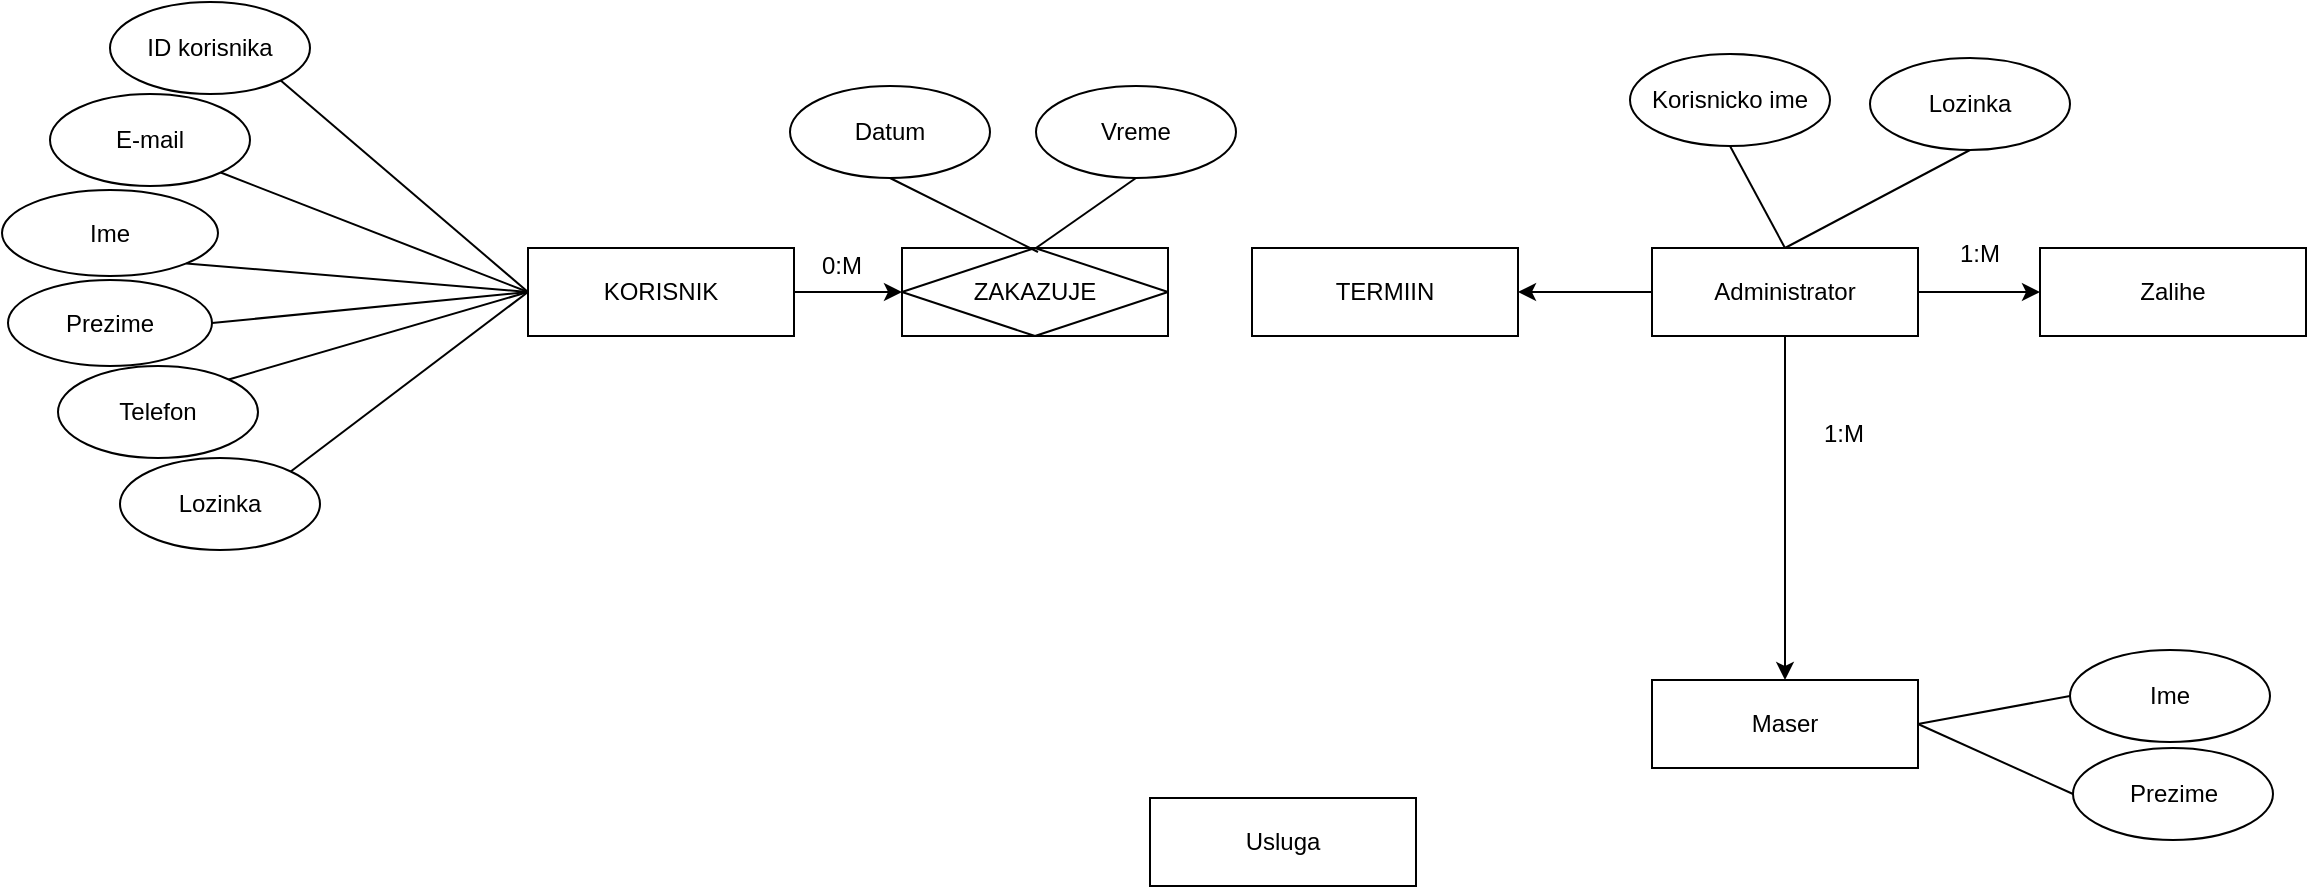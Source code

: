 <mxfile version="22.1.5" type="device" pages="2">
  <diagram id="qcrZ8VK00H8OsS9XnC9L" name="Page-1">
    <mxGraphModel dx="2286" dy="1614" grid="0" gridSize="10" guides="1" tooltips="1" connect="1" arrows="1" fold="1" page="0" pageScale="1" pageWidth="1100" pageHeight="850" math="0" shadow="0">
      <root>
        <mxCell id="0" />
        <mxCell id="1" parent="0" />
        <mxCell id="c1X1VWXFr21yVhgGiJUy-2" value="Ime" style="ellipse;whiteSpace=wrap;html=1;" parent="1" vertex="1">
          <mxGeometry x="-440" y="285" width="108" height="43" as="geometry" />
        </mxCell>
        <mxCell id="c1X1VWXFr21yVhgGiJUy-3" value="Prezime" style="ellipse;whiteSpace=wrap;html=1;" parent="1" vertex="1">
          <mxGeometry x="-437" y="330" width="102" height="43" as="geometry" />
        </mxCell>
        <mxCell id="c1X1VWXFr21yVhgGiJUy-4" value="Telefon" style="ellipse;whiteSpace=wrap;html=1;" parent="1" vertex="1">
          <mxGeometry x="-412" y="373" width="100" height="46" as="geometry" />
        </mxCell>
        <mxCell id="4VKB-QzmZBHexOsbxEIB-14" value="" style="edgeStyle=orthogonalEdgeStyle;rounded=0;orthogonalLoop=1;jettySize=auto;html=1;" edge="1" parent="1" source="4VKB-QzmZBHexOsbxEIB-1" target="4VKB-QzmZBHexOsbxEIB-12">
          <mxGeometry relative="1" as="geometry" />
        </mxCell>
        <mxCell id="4VKB-QzmZBHexOsbxEIB-1" value="KORISNIK" style="rounded=0;whiteSpace=wrap;html=1;" vertex="1" parent="1">
          <mxGeometry x="-177" y="314" width="133" height="44" as="geometry" />
        </mxCell>
        <mxCell id="4VKB-QzmZBHexOsbxEIB-2" value="E-mail" style="ellipse;whiteSpace=wrap;html=1;" vertex="1" parent="1">
          <mxGeometry x="-416" y="237" width="100" height="46" as="geometry" />
        </mxCell>
        <mxCell id="4VKB-QzmZBHexOsbxEIB-3" value="Lozinka" style="ellipse;whiteSpace=wrap;html=1;" vertex="1" parent="1">
          <mxGeometry x="-381" y="419" width="100" height="46" as="geometry" />
        </mxCell>
        <mxCell id="4VKB-QzmZBHexOsbxEIB-7" value="" style="endArrow=none;html=1;rounded=0;exitX=1;exitY=1;exitDx=0;exitDy=0;entryX=0;entryY=0.5;entryDx=0;entryDy=0;" edge="1" parent="1" source="c1X1VWXFr21yVhgGiJUy-2" target="4VKB-QzmZBHexOsbxEIB-1">
          <mxGeometry width="50" height="50" relative="1" as="geometry">
            <mxPoint x="-118" y="507" as="sourcePoint" />
            <mxPoint x="-68" y="457" as="targetPoint" />
          </mxGeometry>
        </mxCell>
        <mxCell id="4VKB-QzmZBHexOsbxEIB-8" value="" style="endArrow=none;html=1;rounded=0;exitX=1;exitY=0.5;exitDx=0;exitDy=0;entryX=0;entryY=0.5;entryDx=0;entryDy=0;" edge="1" parent="1" source="c1X1VWXFr21yVhgGiJUy-3" target="4VKB-QzmZBHexOsbxEIB-1">
          <mxGeometry width="50" height="50" relative="1" as="geometry">
            <mxPoint x="-118" y="507" as="sourcePoint" />
            <mxPoint x="-68" y="457" as="targetPoint" />
          </mxGeometry>
        </mxCell>
        <mxCell id="4VKB-QzmZBHexOsbxEIB-9" value="" style="endArrow=none;html=1;rounded=0;exitX=1;exitY=0;exitDx=0;exitDy=0;entryX=0;entryY=0.5;entryDx=0;entryDy=0;" edge="1" parent="1" source="c1X1VWXFr21yVhgGiJUy-4" target="4VKB-QzmZBHexOsbxEIB-1">
          <mxGeometry width="50" height="50" relative="1" as="geometry">
            <mxPoint x="-118" y="507" as="sourcePoint" />
            <mxPoint x="-68" y="457" as="targetPoint" />
          </mxGeometry>
        </mxCell>
        <mxCell id="4VKB-QzmZBHexOsbxEIB-10" value="" style="endArrow=none;html=1;rounded=0;exitX=1;exitY=0;exitDx=0;exitDy=0;entryX=0;entryY=0.5;entryDx=0;entryDy=0;" edge="1" parent="1" source="4VKB-QzmZBHexOsbxEIB-3" target="4VKB-QzmZBHexOsbxEIB-1">
          <mxGeometry width="50" height="50" relative="1" as="geometry">
            <mxPoint x="-234" y="381" as="sourcePoint" />
            <mxPoint x="-175" y="352" as="targetPoint" />
          </mxGeometry>
        </mxCell>
        <mxCell id="4VKB-QzmZBHexOsbxEIB-11" value="" style="endArrow=none;html=1;rounded=0;entryX=1;entryY=1;entryDx=0;entryDy=0;exitX=0;exitY=0.5;exitDx=0;exitDy=0;" edge="1" parent="1" source="4VKB-QzmZBHexOsbxEIB-1" target="4VKB-QzmZBHexOsbxEIB-2">
          <mxGeometry width="50" height="50" relative="1" as="geometry">
            <mxPoint x="-118" y="507" as="sourcePoint" />
            <mxPoint x="-68" y="457" as="targetPoint" />
          </mxGeometry>
        </mxCell>
        <mxCell id="4VKB-QzmZBHexOsbxEIB-12" value="ZAKAZUJE" style="rounded=0;whiteSpace=wrap;html=1;" vertex="1" parent="1">
          <mxGeometry x="10" y="314" width="133" height="44" as="geometry" />
        </mxCell>
        <mxCell id="4VKB-QzmZBHexOsbxEIB-15" value="0:M" style="text;html=1;strokeColor=none;fillColor=none;align=center;verticalAlign=middle;whiteSpace=wrap;rounded=0;" vertex="1" parent="1">
          <mxGeometry x="-50" y="308" width="60" height="30" as="geometry" />
        </mxCell>
        <mxCell id="4VKB-QzmZBHexOsbxEIB-17" value="" style="endArrow=none;html=1;rounded=0;entryX=0.5;entryY=0;entryDx=0;entryDy=0;exitX=0;exitY=0.5;exitDx=0;exitDy=0;" edge="1" parent="1" source="4VKB-QzmZBHexOsbxEIB-12" target="4VKB-QzmZBHexOsbxEIB-12">
          <mxGeometry width="50" height="50" relative="1" as="geometry">
            <mxPoint x="243" y="503" as="sourcePoint" />
            <mxPoint x="293" y="453" as="targetPoint" />
          </mxGeometry>
        </mxCell>
        <mxCell id="4VKB-QzmZBHexOsbxEIB-18" value="" style="endArrow=none;html=1;rounded=0;entryX=0.5;entryY=1;entryDx=0;entryDy=0;exitX=0;exitY=0.5;exitDx=0;exitDy=0;" edge="1" parent="1" source="4VKB-QzmZBHexOsbxEIB-12" target="4VKB-QzmZBHexOsbxEIB-12">
          <mxGeometry width="50" height="50" relative="1" as="geometry">
            <mxPoint x="20" y="346" as="sourcePoint" />
            <mxPoint x="87" y="324" as="targetPoint" />
          </mxGeometry>
        </mxCell>
        <mxCell id="4VKB-QzmZBHexOsbxEIB-19" value="" style="endArrow=none;html=1;rounded=0;entryX=1;entryY=0.5;entryDx=0;entryDy=0;exitX=0.5;exitY=1;exitDx=0;exitDy=0;" edge="1" parent="1" source="4VKB-QzmZBHexOsbxEIB-12" target="4VKB-QzmZBHexOsbxEIB-12">
          <mxGeometry width="50" height="50" relative="1" as="geometry">
            <mxPoint x="20" y="346" as="sourcePoint" />
            <mxPoint x="87" y="368" as="targetPoint" />
          </mxGeometry>
        </mxCell>
        <mxCell id="4VKB-QzmZBHexOsbxEIB-20" value="" style="endArrow=none;html=1;rounded=0;entryX=0.5;entryY=0;entryDx=0;entryDy=0;exitX=1;exitY=0.5;exitDx=0;exitDy=0;" edge="1" parent="1" source="4VKB-QzmZBHexOsbxEIB-12" target="4VKB-QzmZBHexOsbxEIB-12">
          <mxGeometry width="50" height="50" relative="1" as="geometry">
            <mxPoint x="87" y="368" as="sourcePoint" />
            <mxPoint x="153" y="324" as="targetPoint" />
          </mxGeometry>
        </mxCell>
        <mxCell id="4VKB-QzmZBHexOsbxEIB-22" value="Datum" style="ellipse;whiteSpace=wrap;html=1;" vertex="1" parent="1">
          <mxGeometry x="-46" y="233" width="100" height="46" as="geometry" />
        </mxCell>
        <mxCell id="4VKB-QzmZBHexOsbxEIB-23" value="Vreme" style="ellipse;whiteSpace=wrap;html=1;" vertex="1" parent="1">
          <mxGeometry x="77" y="233" width="100" height="46" as="geometry" />
        </mxCell>
        <mxCell id="4VKB-QzmZBHexOsbxEIB-36" value="" style="edgeStyle=orthogonalEdgeStyle;rounded=0;orthogonalLoop=1;jettySize=auto;html=1;" edge="1" parent="1" source="4VKB-QzmZBHexOsbxEIB-24" target="4VKB-QzmZBHexOsbxEIB-28">
          <mxGeometry relative="1" as="geometry" />
        </mxCell>
        <mxCell id="4VKB-QzmZBHexOsbxEIB-46" value="" style="edgeStyle=orthogonalEdgeStyle;rounded=0;orthogonalLoop=1;jettySize=auto;html=1;" edge="1" parent="1" source="4VKB-QzmZBHexOsbxEIB-24" target="4VKB-QzmZBHexOsbxEIB-27">
          <mxGeometry relative="1" as="geometry" />
        </mxCell>
        <mxCell id="4VKB-QzmZBHexOsbxEIB-52" value="" style="edgeStyle=orthogonalEdgeStyle;rounded=0;orthogonalLoop=1;jettySize=auto;html=1;" edge="1" parent="1" source="4VKB-QzmZBHexOsbxEIB-24" target="4VKB-QzmZBHexOsbxEIB-29">
          <mxGeometry relative="1" as="geometry" />
        </mxCell>
        <mxCell id="4VKB-QzmZBHexOsbxEIB-24" value="Administrator" style="rounded=0;whiteSpace=wrap;html=1;" vertex="1" parent="1">
          <mxGeometry x="385" y="314" width="133" height="44" as="geometry" />
        </mxCell>
        <mxCell id="4VKB-QzmZBHexOsbxEIB-25" value="Korisnicko ime" style="ellipse;whiteSpace=wrap;html=1;" vertex="1" parent="1">
          <mxGeometry x="374" y="217" width="100" height="46" as="geometry" />
        </mxCell>
        <mxCell id="4VKB-QzmZBHexOsbxEIB-26" value="Lozinka" style="ellipse;whiteSpace=wrap;html=1;" vertex="1" parent="1">
          <mxGeometry x="494" y="219" width="100" height="46" as="geometry" />
        </mxCell>
        <mxCell id="4VKB-QzmZBHexOsbxEIB-27" value="Maser" style="rounded=0;whiteSpace=wrap;html=1;" vertex="1" parent="1">
          <mxGeometry x="385" y="530" width="133" height="44" as="geometry" />
        </mxCell>
        <mxCell id="4VKB-QzmZBHexOsbxEIB-28" value="Zalihe" style="rounded=0;whiteSpace=wrap;html=1;" vertex="1" parent="1">
          <mxGeometry x="579" y="314" width="133" height="44" as="geometry" />
        </mxCell>
        <mxCell id="4VKB-QzmZBHexOsbxEIB-29" value="TERMIIN" style="rounded=0;whiteSpace=wrap;html=1;" vertex="1" parent="1">
          <mxGeometry x="185" y="314" width="133" height="44" as="geometry" />
        </mxCell>
        <mxCell id="4VKB-QzmZBHexOsbxEIB-33" value="" style="endArrow=none;html=1;rounded=0;exitX=0.5;exitY=0;exitDx=0;exitDy=0;entryX=0.5;entryY=1;entryDx=0;entryDy=0;" edge="1" parent="1" source="4VKB-QzmZBHexOsbxEIB-24" target="4VKB-QzmZBHexOsbxEIB-25">
          <mxGeometry width="50" height="50" relative="1" as="geometry">
            <mxPoint x="361" y="499" as="sourcePoint" />
            <mxPoint x="411" y="449" as="targetPoint" />
          </mxGeometry>
        </mxCell>
        <mxCell id="4VKB-QzmZBHexOsbxEIB-34" value="" style="endArrow=none;html=1;rounded=0;exitX=0.5;exitY=1;exitDx=0;exitDy=0;entryX=0.5;entryY=0;entryDx=0;entryDy=0;" edge="1" parent="1" source="4VKB-QzmZBHexOsbxEIB-26" target="4VKB-QzmZBHexOsbxEIB-24">
          <mxGeometry width="50" height="50" relative="1" as="geometry">
            <mxPoint x="462" y="324" as="sourcePoint" />
            <mxPoint x="434" y="273" as="targetPoint" />
          </mxGeometry>
        </mxCell>
        <mxCell id="4VKB-QzmZBHexOsbxEIB-35" value="Usluga" style="rounded=0;whiteSpace=wrap;html=1;" vertex="1" parent="1">
          <mxGeometry x="134" y="589" width="133" height="44" as="geometry" />
        </mxCell>
        <mxCell id="4VKB-QzmZBHexOsbxEIB-37" value="Ime" style="ellipse;whiteSpace=wrap;html=1;" vertex="1" parent="1">
          <mxGeometry x="594" y="515" width="100" height="46" as="geometry" />
        </mxCell>
        <mxCell id="4VKB-QzmZBHexOsbxEIB-38" value="Prezime" style="ellipse;whiteSpace=wrap;html=1;" vertex="1" parent="1">
          <mxGeometry x="595.5" y="564" width="100" height="46" as="geometry" />
        </mxCell>
        <mxCell id="4VKB-QzmZBHexOsbxEIB-39" value="ID korisnika" style="ellipse;whiteSpace=wrap;html=1;" vertex="1" parent="1">
          <mxGeometry x="-386" y="191" width="100" height="46" as="geometry" />
        </mxCell>
        <mxCell id="4VKB-QzmZBHexOsbxEIB-42" value="" style="endArrow=none;html=1;rounded=0;entryX=1;entryY=1;entryDx=0;entryDy=0;exitX=0;exitY=0.5;exitDx=0;exitDy=0;" edge="1" parent="1" source="4VKB-QzmZBHexOsbxEIB-1" target="4VKB-QzmZBHexOsbxEIB-39">
          <mxGeometry width="50" height="50" relative="1" as="geometry">
            <mxPoint x="-316" y="503" as="sourcePoint" />
            <mxPoint x="-266" y="453" as="targetPoint" />
          </mxGeometry>
        </mxCell>
        <mxCell id="4VKB-QzmZBHexOsbxEIB-43" value="" style="endArrow=none;html=1;rounded=0;exitX=0;exitY=0.5;exitDx=0;exitDy=0;entryX=1;entryY=0.5;entryDx=0;entryDy=0;" edge="1" parent="1" source="4VKB-QzmZBHexOsbxEIB-37" target="4VKB-QzmZBHexOsbxEIB-27">
          <mxGeometry width="50" height="50" relative="1" as="geometry">
            <mxPoint x="554" y="349" as="sourcePoint" />
            <mxPoint x="462" y="398" as="targetPoint" />
          </mxGeometry>
        </mxCell>
        <mxCell id="4VKB-QzmZBHexOsbxEIB-44" value="" style="endArrow=none;html=1;rounded=0;exitX=0;exitY=0.5;exitDx=0;exitDy=0;entryX=1;entryY=0.5;entryDx=0;entryDy=0;" edge="1" parent="1" source="4VKB-QzmZBHexOsbxEIB-38" target="4VKB-QzmZBHexOsbxEIB-27">
          <mxGeometry width="50" height="50" relative="1" as="geometry">
            <mxPoint x="586" y="553" as="sourcePoint" />
            <mxPoint x="528" y="562" as="targetPoint" />
          </mxGeometry>
        </mxCell>
        <mxCell id="4VKB-QzmZBHexOsbxEIB-45" value="1:M" style="text;html=1;strokeColor=none;fillColor=none;align=center;verticalAlign=middle;whiteSpace=wrap;rounded=0;" vertex="1" parent="1">
          <mxGeometry x="519" y="302" width="60" height="30" as="geometry" />
        </mxCell>
        <mxCell id="4VKB-QzmZBHexOsbxEIB-47" value="1:M" style="text;html=1;strokeColor=none;fillColor=none;align=center;verticalAlign=middle;whiteSpace=wrap;rounded=0;" vertex="1" parent="1">
          <mxGeometry x="451" y="392" width="60" height="30" as="geometry" />
        </mxCell>
        <mxCell id="4VKB-QzmZBHexOsbxEIB-50" value="" style="endArrow=none;html=1;rounded=0;entryX=0.5;entryY=1;entryDx=0;entryDy=0;" edge="1" parent="1" target="4VKB-QzmZBHexOsbxEIB-22">
          <mxGeometry width="50" height="50" relative="1" as="geometry">
            <mxPoint x="78" y="316" as="sourcePoint" />
            <mxPoint x="-291" y="240" as="targetPoint" />
          </mxGeometry>
        </mxCell>
        <mxCell id="4VKB-QzmZBHexOsbxEIB-51" value="" style="endArrow=none;html=1;rounded=0;entryX=0.5;entryY=1;entryDx=0;entryDy=0;" edge="1" parent="1" target="4VKB-QzmZBHexOsbxEIB-23">
          <mxGeometry width="50" height="50" relative="1" as="geometry">
            <mxPoint x="77" y="314" as="sourcePoint" />
            <mxPoint x="14" y="289" as="targetPoint" />
          </mxGeometry>
        </mxCell>
      </root>
    </mxGraphModel>
  </diagram>
  <diagram id="KvDXQQwt86522MRic7i9" name="Page-2">
    <mxGraphModel dx="519" dy="611" grid="0" gridSize="10" guides="1" tooltips="1" connect="1" arrows="1" fold="1" page="0" pageScale="1" pageWidth="1100" pageHeight="850" math="0" shadow="0">
      <root>
        <mxCell id="0" />
        <mxCell id="1" parent="0" />
      </root>
    </mxGraphModel>
  </diagram>
</mxfile>
